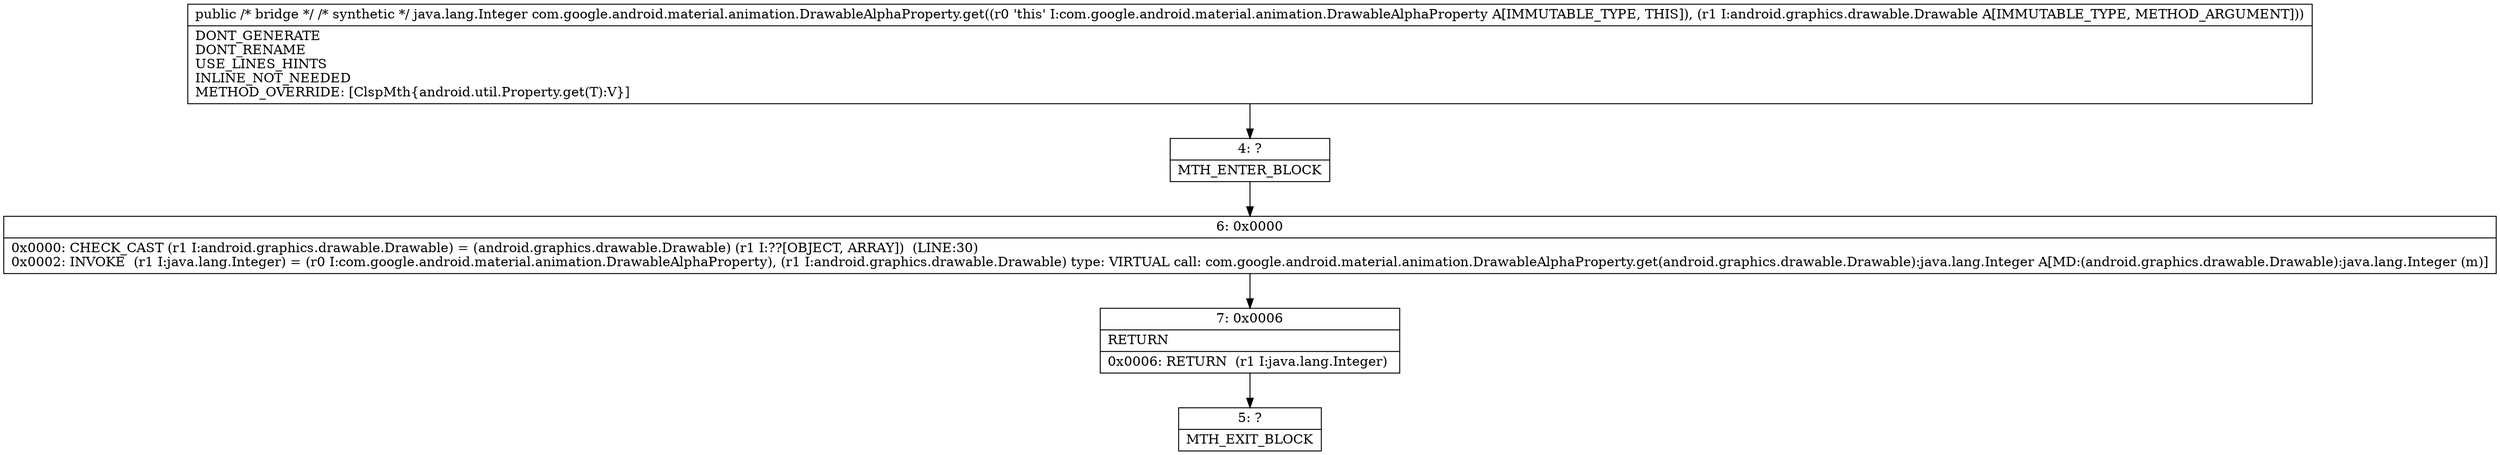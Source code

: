 digraph "CFG forcom.google.android.material.animation.DrawableAlphaProperty.get(Ljava\/lang\/Object;)Ljava\/lang\/Object;" {
Node_4 [shape=record,label="{4\:\ ?|MTH_ENTER_BLOCK\l}"];
Node_6 [shape=record,label="{6\:\ 0x0000|0x0000: CHECK_CAST (r1 I:android.graphics.drawable.Drawable) = (android.graphics.drawable.Drawable) (r1 I:??[OBJECT, ARRAY])  (LINE:30)\l0x0002: INVOKE  (r1 I:java.lang.Integer) = (r0 I:com.google.android.material.animation.DrawableAlphaProperty), (r1 I:android.graphics.drawable.Drawable) type: VIRTUAL call: com.google.android.material.animation.DrawableAlphaProperty.get(android.graphics.drawable.Drawable):java.lang.Integer A[MD:(android.graphics.drawable.Drawable):java.lang.Integer (m)]\l}"];
Node_7 [shape=record,label="{7\:\ 0x0006|RETURN\l|0x0006: RETURN  (r1 I:java.lang.Integer) \l}"];
Node_5 [shape=record,label="{5\:\ ?|MTH_EXIT_BLOCK\l}"];
MethodNode[shape=record,label="{public \/* bridge *\/ \/* synthetic *\/ java.lang.Integer com.google.android.material.animation.DrawableAlphaProperty.get((r0 'this' I:com.google.android.material.animation.DrawableAlphaProperty A[IMMUTABLE_TYPE, THIS]), (r1 I:android.graphics.drawable.Drawable A[IMMUTABLE_TYPE, METHOD_ARGUMENT]))  | DONT_GENERATE\lDONT_RENAME\lUSE_LINES_HINTS\lINLINE_NOT_NEEDED\lMETHOD_OVERRIDE: [ClspMth\{android.util.Property.get(T):V\}]\l}"];
MethodNode -> Node_4;Node_4 -> Node_6;
Node_6 -> Node_7;
Node_7 -> Node_5;
}

